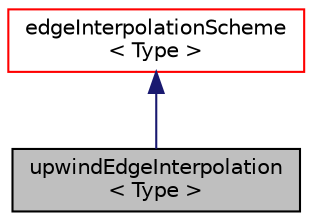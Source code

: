 digraph "upwindEdgeInterpolation&lt; Type &gt;"
{
  bgcolor="transparent";
  edge [fontname="Helvetica",fontsize="10",labelfontname="Helvetica",labelfontsize="10"];
  node [fontname="Helvetica",fontsize="10",shape=record];
  Node1 [label="upwindEdgeInterpolation\l\< Type \>",height=0.2,width=0.4,color="black", fillcolor="grey75", style="filled" fontcolor="black"];
  Node2 -> Node1 [dir="back",color="midnightblue",fontsize="10",style="solid",fontname="Helvetica"];
  Node2 [label="edgeInterpolationScheme\l\< Type \>",height=0.2,width=0.4,color="red",URL="$classFoam_1_1edgeInterpolationScheme.html",tooltip="Abstract base class for edge interpolation schemes. "];
}
